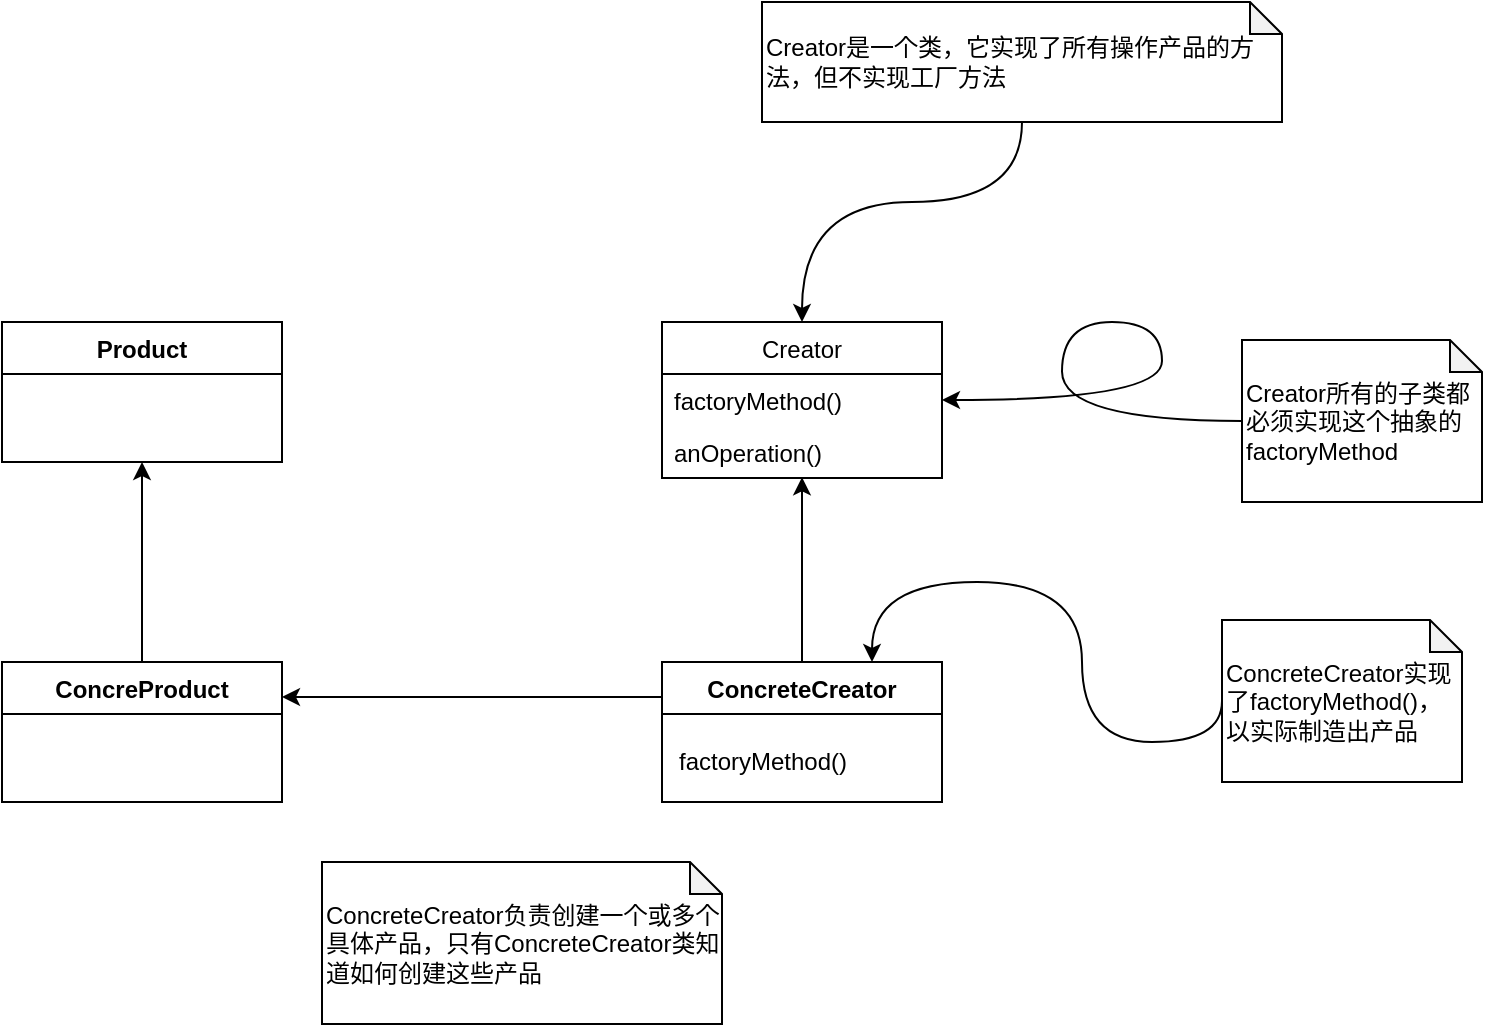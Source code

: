 <mxfile version="15.4.0" type="device"><diagram id="98zCvwyJaA8_8qTEenPm" name="第 1 页"><mxGraphModel dx="1088" dy="795" grid="1" gridSize="10" guides="1" tooltips="1" connect="1" arrows="1" fold="1" page="1" pageScale="1" pageWidth="827" pageHeight="1169" math="0" shadow="0"><root><mxCell id="0"/><mxCell id="1" parent="0"/><mxCell id="XuoOLjQMcdVXI2t-K6dM-10" value="Product" style="swimlane;fontStyle=1;childLayout=stackLayout;horizontal=1;startSize=26;fillColor=none;horizontalStack=0;resizeParent=1;resizeParentMax=0;resizeLast=0;collapsible=1;marginBottom=0;" vertex="1" parent="1"><mxGeometry x="170" y="370" width="140" height="70" as="geometry"/></mxCell><mxCell id="XuoOLjQMcdVXI2t-K6dM-24" style="edgeStyle=orthogonalEdgeStyle;rounded=0;orthogonalLoop=1;jettySize=auto;html=1;exitX=0.5;exitY=0;exitDx=0;exitDy=0;entryX=0.5;entryY=1;entryDx=0;entryDy=0;" edge="1" parent="1" source="XuoOLjQMcdVXI2t-K6dM-14" target="XuoOLjQMcdVXI2t-K6dM-10"><mxGeometry relative="1" as="geometry"/></mxCell><mxCell id="XuoOLjQMcdVXI2t-K6dM-14" value="ConcreProduct" style="swimlane;fontStyle=1;childLayout=stackLayout;horizontal=1;startSize=26;fillColor=none;horizontalStack=0;resizeParent=1;resizeParentMax=0;resizeLast=0;collapsible=1;marginBottom=0;" vertex="1" parent="1"><mxGeometry x="170" y="540" width="140" height="70" as="geometry"/></mxCell><mxCell id="XuoOLjQMcdVXI2t-K6dM-23" style="edgeStyle=orthogonalEdgeStyle;rounded=0;orthogonalLoop=1;jettySize=auto;html=1;exitX=0;exitY=0.25;exitDx=0;exitDy=0;entryX=1;entryY=0.25;entryDx=0;entryDy=0;" edge="1" parent="1" source="XuoOLjQMcdVXI2t-K6dM-15" target="XuoOLjQMcdVXI2t-K6dM-14"><mxGeometry relative="1" as="geometry"/></mxCell><mxCell id="XuoOLjQMcdVXI2t-K6dM-25" style="edgeStyle=orthogonalEdgeStyle;rounded=0;orthogonalLoop=1;jettySize=auto;html=1;exitX=0.5;exitY=0;exitDx=0;exitDy=0;entryX=0.5;entryY=0.986;entryDx=0;entryDy=0;entryPerimeter=0;" edge="1" parent="1" source="XuoOLjQMcdVXI2t-K6dM-15" target="XuoOLjQMcdVXI2t-K6dM-22"><mxGeometry relative="1" as="geometry"/></mxCell><mxCell id="XuoOLjQMcdVXI2t-K6dM-15" value="ConcreteCreator" style="swimlane;fontStyle=1;childLayout=stackLayout;horizontal=1;startSize=26;fillColor=none;horizontalStack=0;resizeParent=1;resizeParentMax=0;resizeLast=0;collapsible=1;marginBottom=0;" vertex="1" parent="1"><mxGeometry x="500" y="540" width="140" height="70" as="geometry"/></mxCell><mxCell id="XuoOLjQMcdVXI2t-K6dM-16" value="factoryMethod()" style="text;html=1;align=center;verticalAlign=middle;resizable=0;points=[];autosize=1;strokeColor=none;fillColor=none;" vertex="1" parent="1"><mxGeometry x="500" y="580" width="100" height="20" as="geometry"/></mxCell><mxCell id="XuoOLjQMcdVXI2t-K6dM-19" value="Creator" style="swimlane;fontStyle=0;childLayout=stackLayout;horizontal=1;startSize=26;fillColor=none;horizontalStack=0;resizeParent=1;resizeParentMax=0;resizeLast=0;collapsible=1;marginBottom=0;" vertex="1" parent="1"><mxGeometry x="500" y="370" width="140" height="78" as="geometry"/></mxCell><mxCell id="XuoOLjQMcdVXI2t-K6dM-20" value="factoryMethod()" style="text;strokeColor=none;fillColor=none;align=left;verticalAlign=top;spacingLeft=4;spacingRight=4;overflow=hidden;rotatable=0;points=[[0,0.5],[1,0.5]];portConstraint=eastwest;" vertex="1" parent="XuoOLjQMcdVXI2t-K6dM-19"><mxGeometry y="26" width="140" height="26" as="geometry"/></mxCell><mxCell id="XuoOLjQMcdVXI2t-K6dM-22" value="anOperation()" style="text;strokeColor=none;fillColor=none;align=left;verticalAlign=top;spacingLeft=4;spacingRight=4;overflow=hidden;rotatable=0;points=[[0,0.5],[1,0.5]];portConstraint=eastwest;" vertex="1" parent="XuoOLjQMcdVXI2t-K6dM-19"><mxGeometry y="52" width="140" height="26" as="geometry"/></mxCell><mxCell id="XuoOLjQMcdVXI2t-K6dM-26" value="Creator是一个类，它实现了所有操作产品的方法，但不实现工厂方法" style="shape=note;whiteSpace=wrap;html=1;backgroundOutline=1;darkOpacity=0.05;size=16;align=left;" vertex="1" parent="1"><mxGeometry x="550" y="210" width="260" height="60" as="geometry"/></mxCell><mxCell id="XuoOLjQMcdVXI2t-K6dM-27" value="Creator所有的子类都必须实现这个抽象的factoryMethod" style="shape=note;whiteSpace=wrap;html=1;backgroundOutline=1;darkOpacity=0.05;size=16;align=left;" vertex="1" parent="1"><mxGeometry x="790" y="379" width="120" height="81" as="geometry"/></mxCell><mxCell id="XuoOLjQMcdVXI2t-K6dM-28" value="" style="curved=1;endArrow=classic;html=1;rounded=0;edgeStyle=orthogonalEdgeStyle;entryX=1;entryY=0.5;entryDx=0;entryDy=0;exitX=0;exitY=0.5;exitDx=0;exitDy=0;exitPerimeter=0;" edge="1" parent="1" source="XuoOLjQMcdVXI2t-K6dM-27" target="XuoOLjQMcdVXI2t-K6dM-20"><mxGeometry width="50" height="50" relative="1" as="geometry"><mxPoint x="700" y="370" as="sourcePoint"/><mxPoint x="750" y="320" as="targetPoint"/><Array as="points"><mxPoint x="700" y="370"/><mxPoint x="750" y="370"/><mxPoint x="750" y="409"/></Array></mxGeometry></mxCell><mxCell id="XuoOLjQMcdVXI2t-K6dM-29" value="" style="curved=1;endArrow=classic;html=1;rounded=0;edgeStyle=orthogonalEdgeStyle;exitX=0.5;exitY=1;exitDx=0;exitDy=0;exitPerimeter=0;entryX=0.5;entryY=0;entryDx=0;entryDy=0;" edge="1" parent="1" source="XuoOLjQMcdVXI2t-K6dM-26" target="XuoOLjQMcdVXI2t-K6dM-19"><mxGeometry width="50" height="50" relative="1" as="geometry"><mxPoint x="600" y="340" as="sourcePoint"/><mxPoint x="650" y="290" as="targetPoint"/><Array as="points"><mxPoint x="680" y="310"/><mxPoint x="570" y="310"/></Array></mxGeometry></mxCell><mxCell id="XuoOLjQMcdVXI2t-K6dM-30" value="ConcreteCreator实现了factoryMethod()，以实际制造出产品" style="shape=note;whiteSpace=wrap;html=1;backgroundOutline=1;darkOpacity=0.05;size=16;align=left;" vertex="1" parent="1"><mxGeometry x="780" y="519" width="120" height="81" as="geometry"/></mxCell><mxCell id="XuoOLjQMcdVXI2t-K6dM-31" value="" style="curved=1;endArrow=classic;html=1;rounded=0;edgeStyle=orthogonalEdgeStyle;entryX=0.75;entryY=0;entryDx=0;entryDy=0;exitX=0;exitY=0.5;exitDx=0;exitDy=0;exitPerimeter=0;" edge="1" parent="1" source="XuoOLjQMcdVXI2t-K6dM-30" target="XuoOLjQMcdVXI2t-K6dM-15"><mxGeometry width="50" height="50" relative="1" as="geometry"><mxPoint x="710" y="580" as="sourcePoint"/><mxPoint x="760" y="530" as="targetPoint"/><Array as="points"><mxPoint x="780" y="580"/><mxPoint x="710" y="580"/><mxPoint x="710" y="500"/><mxPoint x="605" y="500"/></Array></mxGeometry></mxCell><mxCell id="XuoOLjQMcdVXI2t-K6dM-32" value="ConcreteCreator负责创建一个或多个具体产品，只有ConcreteCreator类知道如何创建这些产品" style="shape=note;whiteSpace=wrap;html=1;backgroundOutline=1;darkOpacity=0.05;size=16;align=left;" vertex="1" parent="1"><mxGeometry x="330" y="640" width="200" height="81" as="geometry"/></mxCell></root></mxGraphModel></diagram></mxfile>
